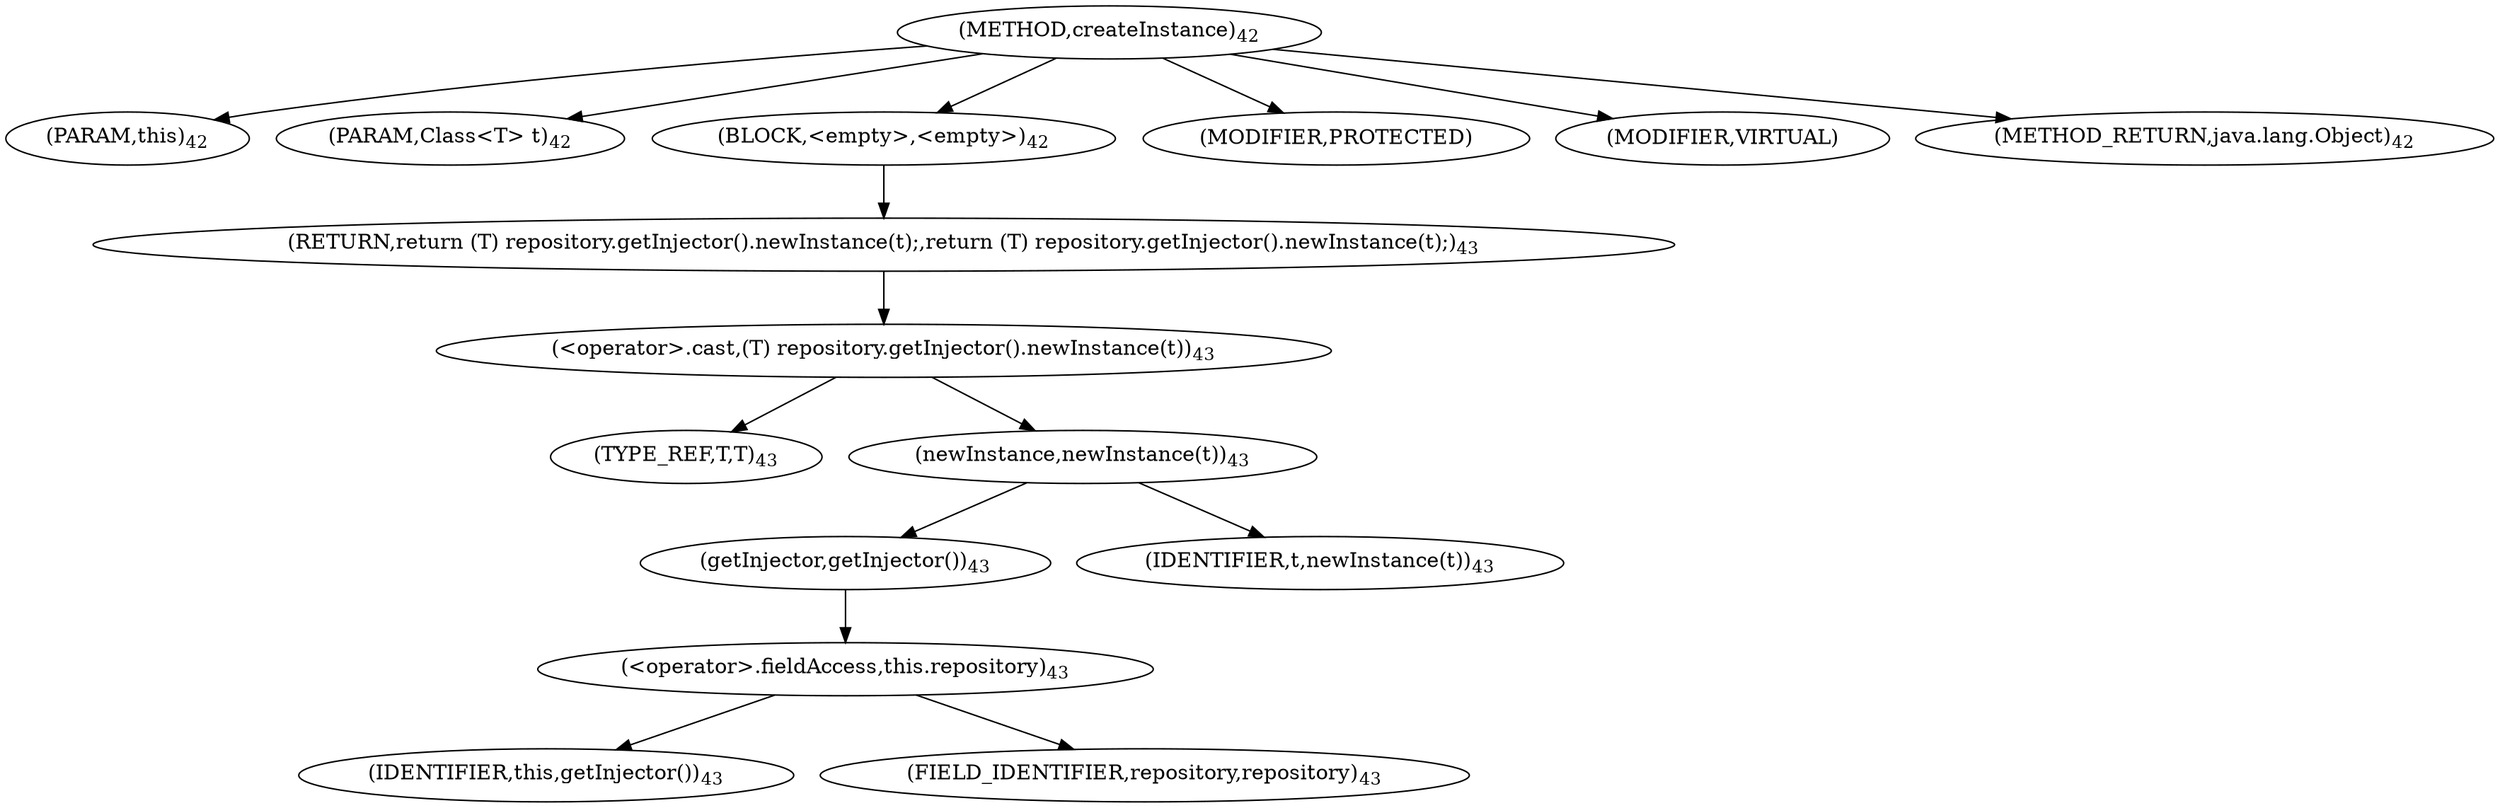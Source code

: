 digraph "createInstance" {  
"68" [label = <(METHOD,createInstance)<SUB>42</SUB>> ]
"69" [label = <(PARAM,this)<SUB>42</SUB>> ]
"70" [label = <(PARAM,Class&lt;T&gt; t)<SUB>42</SUB>> ]
"71" [label = <(BLOCK,&lt;empty&gt;,&lt;empty&gt;)<SUB>42</SUB>> ]
"72" [label = <(RETURN,return (T) repository.getInjector().newInstance(t);,return (T) repository.getInjector().newInstance(t);)<SUB>43</SUB>> ]
"73" [label = <(&lt;operator&gt;.cast,(T) repository.getInjector().newInstance(t))<SUB>43</SUB>> ]
"74" [label = <(TYPE_REF,T,T)<SUB>43</SUB>> ]
"75" [label = <(newInstance,newInstance(t))<SUB>43</SUB>> ]
"76" [label = <(getInjector,getInjector())<SUB>43</SUB>> ]
"77" [label = <(&lt;operator&gt;.fieldAccess,this.repository)<SUB>43</SUB>> ]
"78" [label = <(IDENTIFIER,this,getInjector())<SUB>43</SUB>> ]
"79" [label = <(FIELD_IDENTIFIER,repository,repository)<SUB>43</SUB>> ]
"80" [label = <(IDENTIFIER,t,newInstance(t))<SUB>43</SUB>> ]
"81" [label = <(MODIFIER,PROTECTED)> ]
"82" [label = <(MODIFIER,VIRTUAL)> ]
"83" [label = <(METHOD_RETURN,java.lang.Object)<SUB>42</SUB>> ]
  "68" -> "69" 
  "68" -> "70" 
  "68" -> "71" 
  "68" -> "81" 
  "68" -> "82" 
  "68" -> "83" 
  "71" -> "72" 
  "72" -> "73" 
  "73" -> "74" 
  "73" -> "75" 
  "75" -> "76" 
  "75" -> "80" 
  "76" -> "77" 
  "77" -> "78" 
  "77" -> "79" 
}
